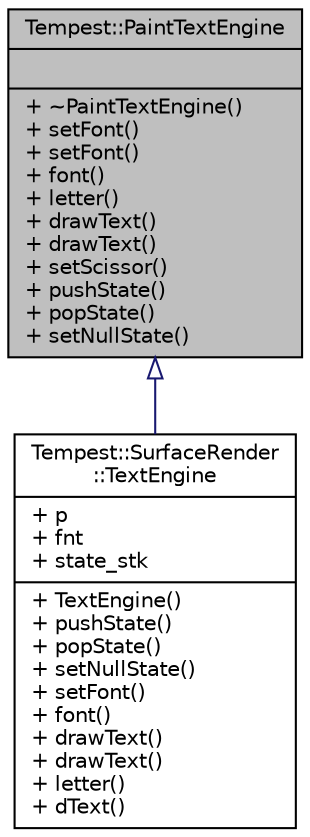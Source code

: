 digraph "Tempest::PaintTextEngine"
{
  edge [fontname="Helvetica",fontsize="10",labelfontname="Helvetica",labelfontsize="10"];
  node [fontname="Helvetica",fontsize="10",shape=record];
  Node0 [label="{Tempest::PaintTextEngine\n||+ ~PaintTextEngine()\l+ setFont()\l+ setFont()\l+ font()\l+ letter()\l+ drawText()\l+ drawText()\l+ setScissor()\l+ pushState()\l+ popState()\l+ setNullState()\l}",height=0.2,width=0.4,color="black", fillcolor="grey75", style="filled", fontcolor="black"];
  Node0 -> Node1 [dir="back",color="midnightblue",fontsize="10",style="solid",arrowtail="onormal",fontname="Helvetica"];
  Node1 [label="{Tempest::SurfaceRender\l::TextEngine\n|+ p\l+ fnt\l+ state_stk\l|+ TextEngine()\l+ pushState()\l+ popState()\l+ setNullState()\l+ setFont()\l+ font()\l+ drawText()\l+ drawText()\l+ letter()\l+ dText()\l}",height=0.2,width=0.4,color="black", fillcolor="white", style="filled",URL="$class_tempest_1_1_surface_render_1_1_text_engine.html"];
}
